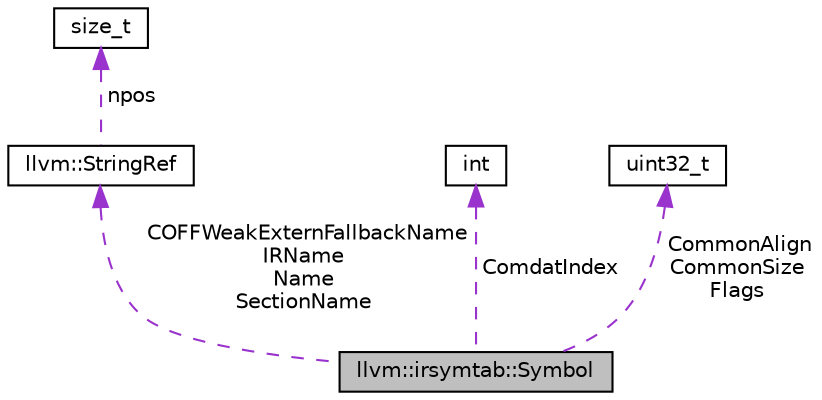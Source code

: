 digraph "llvm::irsymtab::Symbol"
{
 // LATEX_PDF_SIZE
  bgcolor="transparent";
  edge [fontname="Helvetica",fontsize="10",labelfontname="Helvetica",labelfontsize="10"];
  node [fontname="Helvetica",fontsize="10",shape="box"];
  Node1 [label="llvm::irsymtab::Symbol",height=0.2,width=0.4,color="black", fillcolor="grey75", style="filled", fontcolor="black",tooltip="This represents a symbol that has been read from a storage::Symbol and possibly a storage::Uncommon."];
  Node2 -> Node1 [dir="back",color="darkorchid3",fontsize="10",style="dashed",label=" COFFWeakExternFallbackName\nIRName\nName\nSectionName" ,fontname="Helvetica"];
  Node2 [label="llvm::StringRef",height=0.2,width=0.4,color="black",URL="$classllvm_1_1StringRef.html",tooltip="StringRef - Represent a constant reference to a string, i.e."];
  Node3 -> Node2 [dir="back",color="darkorchid3",fontsize="10",style="dashed",label=" npos" ,fontname="Helvetica"];
  Node3 [label="size_t",height=0.2,width=0.4,color="black",URL="$classsize__t.html",tooltip=" "];
  Node4 -> Node1 [dir="back",color="darkorchid3",fontsize="10",style="dashed",label=" ComdatIndex" ,fontname="Helvetica"];
  Node4 [label="int",height=0.2,width=0.4,color="black",tooltip=" "];
  Node5 -> Node1 [dir="back",color="darkorchid3",fontsize="10",style="dashed",label=" CommonAlign\nCommonSize\nFlags" ,fontname="Helvetica"];
  Node5 [label="uint32_t",height=0.2,width=0.4,color="black",URL="$classuint32__t.html",tooltip=" "];
}
